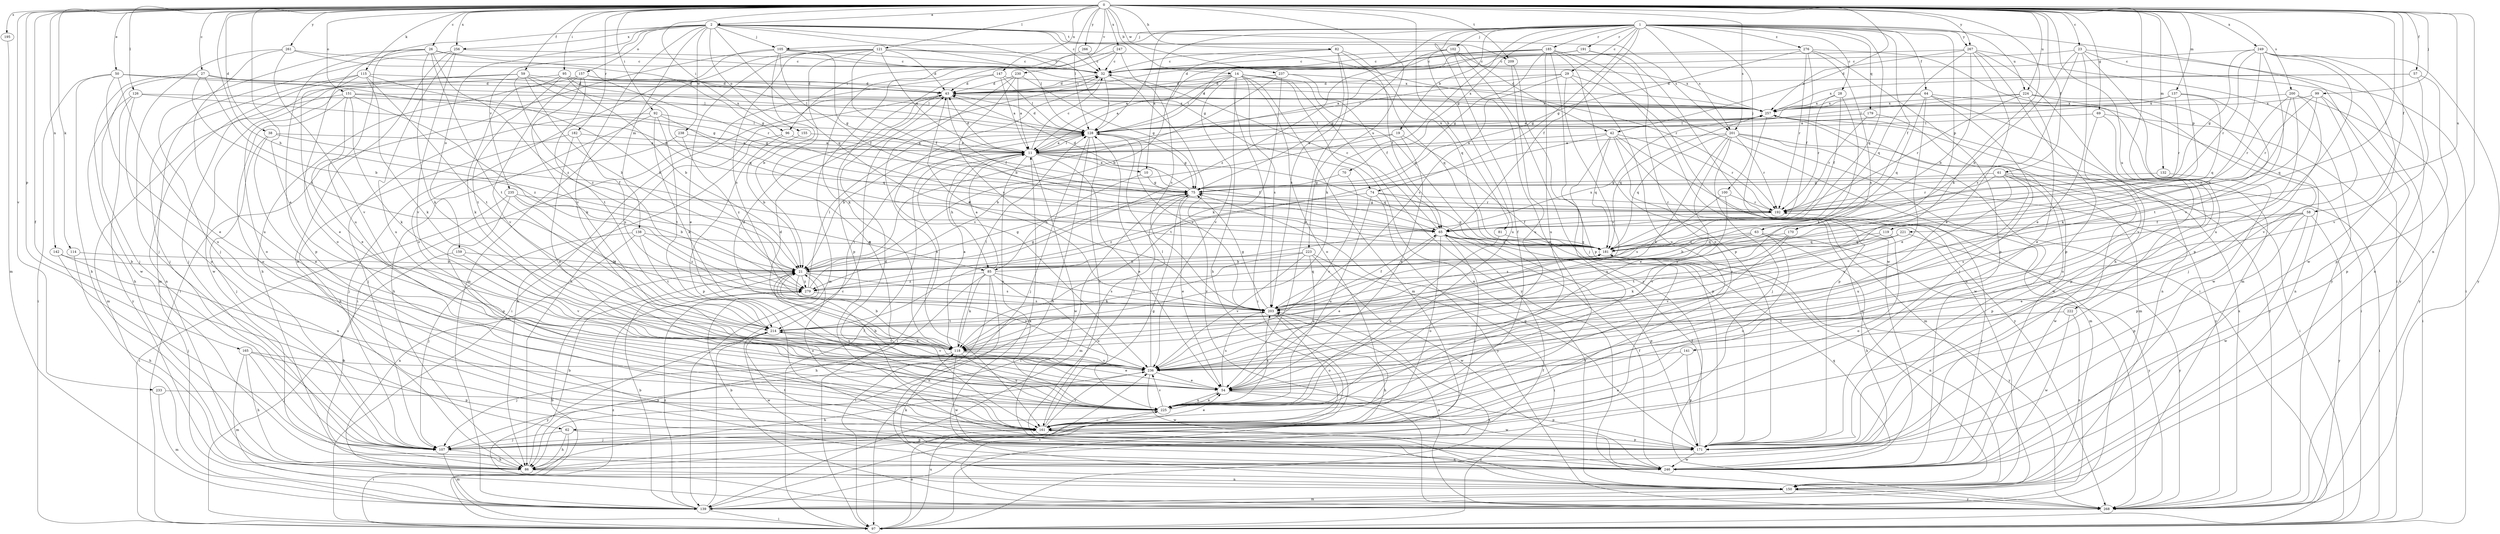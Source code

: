 strict digraph  {
0;
1;
2;
10;
11;
14;
19;
21;
23;
26;
27;
28;
29;
32;
38;
42;
43;
50;
54;
57;
58;
59;
61;
62;
63;
64;
65;
69;
70;
74;
75;
81;
82;
85;
86;
92;
95;
96;
97;
99;
100;
102;
105;
107;
114;
115;
118;
119;
121;
126;
128;
132;
137;
138;
139;
141;
142;
147;
150;
151;
155;
157;
159;
161;
165;
170;
171;
179;
181;
182;
185;
191;
192;
195;
200;
201;
203;
209;
214;
221;
222;
223;
224;
225;
230;
233;
235;
236;
237;
238;
246;
247;
249;
256;
257;
261;
266;
267;
268;
276;
279;
0 -> 2  [label=a];
0 -> 14  [label=b];
0 -> 23  [label=c];
0 -> 26  [label=c];
0 -> 27  [label=c];
0 -> 38  [label=d];
0 -> 42  [label=d];
0 -> 50  [label=e];
0 -> 54  [label=e];
0 -> 57  [label=f];
0 -> 58  [label=f];
0 -> 59  [label=f];
0 -> 61  [label=f];
0 -> 62  [label=f];
0 -> 69  [label=g];
0 -> 81  [label=h];
0 -> 82  [label=h];
0 -> 85  [label=h];
0 -> 92  [label=i];
0 -> 95  [label=i];
0 -> 96  [label=i];
0 -> 99  [label=j];
0 -> 114  [label=k];
0 -> 115  [label=k];
0 -> 118  [label=k];
0 -> 119  [label=l];
0 -> 121  [label=l];
0 -> 126  [label=l];
0 -> 128  [label=l];
0 -> 132  [label=m];
0 -> 137  [label=m];
0 -> 141  [label=n];
0 -> 142  [label=n];
0 -> 147  [label=n];
0 -> 150  [label=n];
0 -> 151  [label=o];
0 -> 165  [label=p];
0 -> 170  [label=p];
0 -> 182  [label=r];
0 -> 195  [label=s];
0 -> 200  [label=s];
0 -> 201  [label=s];
0 -> 209  [label=t];
0 -> 221  [label=u];
0 -> 222  [label=u];
0 -> 223  [label=u];
0 -> 224  [label=u];
0 -> 230  [label=v];
0 -> 233  [label=v];
0 -> 237  [label=w];
0 -> 247  [label=x];
0 -> 249  [label=x];
0 -> 256  [label=x];
0 -> 261  [label=y];
0 -> 266  [label=y];
0 -> 267  [label=y];
1 -> 10  [label=a];
1 -> 19  [label=b];
1 -> 28  [label=c];
1 -> 29  [label=c];
1 -> 62  [label=f];
1 -> 63  [label=f];
1 -> 64  [label=f];
1 -> 65  [label=f];
1 -> 70  [label=g];
1 -> 74  [label=g];
1 -> 96  [label=i];
1 -> 97  [label=i];
1 -> 100  [label=j];
1 -> 102  [label=j];
1 -> 105  [label=j];
1 -> 118  [label=k];
1 -> 128  [label=l];
1 -> 170  [label=p];
1 -> 179  [label=q];
1 -> 181  [label=q];
1 -> 185  [label=r];
1 -> 191  [label=r];
1 -> 201  [label=s];
1 -> 224  [label=u];
1 -> 267  [label=y];
1 -> 276  [label=z];
1 -> 279  [label=z];
2 -> 32  [label=c];
2 -> 42  [label=d];
2 -> 74  [label=g];
2 -> 105  [label=j];
2 -> 128  [label=l];
2 -> 138  [label=m];
2 -> 155  [label=o];
2 -> 157  [label=o];
2 -> 159  [label=o];
2 -> 181  [label=q];
2 -> 201  [label=s];
2 -> 209  [label=t];
2 -> 225  [label=u];
2 -> 235  [label=v];
2 -> 236  [label=v];
2 -> 238  [label=w];
2 -> 256  [label=x];
10 -> 75  [label=g];
10 -> 85  [label=h];
11 -> 10  [label=a];
11 -> 32  [label=c];
11 -> 43  [label=d];
11 -> 54  [label=e];
11 -> 65  [label=f];
11 -> 85  [label=h];
11 -> 97  [label=i];
11 -> 128  [label=l];
11 -> 181  [label=q];
11 -> 214  [label=t];
11 -> 225  [label=u];
11 -> 246  [label=w];
14 -> 11  [label=a];
14 -> 43  [label=d];
14 -> 86  [label=h];
14 -> 97  [label=i];
14 -> 128  [label=l];
14 -> 139  [label=m];
14 -> 150  [label=n];
14 -> 161  [label=o];
14 -> 181  [label=q];
14 -> 203  [label=s];
14 -> 236  [label=v];
14 -> 268  [label=y];
19 -> 11  [label=a];
19 -> 21  [label=b];
19 -> 54  [label=e];
19 -> 171  [label=p];
21 -> 75  [label=g];
21 -> 161  [label=o];
21 -> 203  [label=s];
21 -> 225  [label=u];
21 -> 236  [label=v];
21 -> 279  [label=z];
23 -> 21  [label=b];
23 -> 32  [label=c];
23 -> 54  [label=e];
23 -> 97  [label=i];
23 -> 171  [label=p];
23 -> 203  [label=s];
23 -> 268  [label=y];
26 -> 32  [label=c];
26 -> 75  [label=g];
26 -> 107  [label=j];
26 -> 118  [label=k];
26 -> 161  [label=o];
26 -> 171  [label=p];
26 -> 214  [label=t];
26 -> 279  [label=z];
27 -> 21  [label=b];
27 -> 43  [label=d];
27 -> 75  [label=g];
27 -> 107  [label=j];
27 -> 246  [label=w];
27 -> 279  [label=z];
28 -> 65  [label=f];
28 -> 118  [label=k];
28 -> 192  [label=r];
28 -> 257  [label=x];
29 -> 43  [label=d];
29 -> 128  [label=l];
29 -> 150  [label=n];
29 -> 203  [label=s];
29 -> 225  [label=u];
29 -> 236  [label=v];
32 -> 43  [label=d];
32 -> 128  [label=l];
32 -> 236  [label=v];
32 -> 268  [label=y];
38 -> 11  [label=a];
38 -> 54  [label=e];
38 -> 65  [label=f];
38 -> 107  [label=j];
42 -> 11  [label=a];
42 -> 139  [label=m];
42 -> 150  [label=n];
42 -> 181  [label=q];
42 -> 192  [label=r];
42 -> 214  [label=t];
42 -> 225  [label=u];
42 -> 268  [label=y];
43 -> 32  [label=c];
43 -> 65  [label=f];
43 -> 86  [label=h];
43 -> 97  [label=i];
43 -> 257  [label=x];
50 -> 43  [label=d];
50 -> 54  [label=e];
50 -> 86  [label=h];
50 -> 97  [label=i];
50 -> 225  [label=u];
50 -> 257  [label=x];
54 -> 21  [label=b];
54 -> 171  [label=p];
54 -> 203  [label=s];
54 -> 225  [label=u];
54 -> 246  [label=w];
57 -> 43  [label=d];
57 -> 171  [label=p];
57 -> 236  [label=v];
57 -> 257  [label=x];
58 -> 54  [label=e];
58 -> 65  [label=f];
58 -> 171  [label=p];
58 -> 203  [label=s];
58 -> 246  [label=w];
58 -> 268  [label=y];
59 -> 21  [label=b];
59 -> 43  [label=d];
59 -> 107  [label=j];
59 -> 128  [label=l];
59 -> 181  [label=q];
59 -> 246  [label=w];
59 -> 279  [label=z];
61 -> 75  [label=g];
61 -> 97  [label=i];
61 -> 171  [label=p];
61 -> 192  [label=r];
61 -> 225  [label=u];
61 -> 236  [label=v];
61 -> 246  [label=w];
62 -> 86  [label=h];
62 -> 97  [label=i];
62 -> 107  [label=j];
62 -> 171  [label=p];
63 -> 21  [label=b];
63 -> 86  [label=h];
63 -> 161  [label=o];
63 -> 181  [label=q];
63 -> 203  [label=s];
63 -> 268  [label=y];
64 -> 11  [label=a];
64 -> 54  [label=e];
64 -> 97  [label=i];
64 -> 107  [label=j];
64 -> 150  [label=n];
64 -> 181  [label=q];
64 -> 257  [label=x];
65 -> 32  [label=c];
65 -> 54  [label=e];
65 -> 107  [label=j];
65 -> 161  [label=o];
65 -> 171  [label=p];
65 -> 181  [label=q];
69 -> 97  [label=i];
69 -> 128  [label=l];
69 -> 161  [label=o];
69 -> 171  [label=p];
70 -> 75  [label=g];
70 -> 236  [label=v];
74 -> 181  [label=q];
74 -> 192  [label=r];
74 -> 225  [label=u];
74 -> 268  [label=y];
74 -> 279  [label=z];
75 -> 43  [label=d];
75 -> 54  [label=e];
75 -> 97  [label=i];
75 -> 139  [label=m];
75 -> 192  [label=r];
81 -> 181  [label=q];
81 -> 225  [label=u];
82 -> 21  [label=b];
82 -> 32  [label=c];
82 -> 54  [label=e];
82 -> 65  [label=f];
82 -> 181  [label=q];
82 -> 203  [label=s];
85 -> 11  [label=a];
85 -> 86  [label=h];
85 -> 97  [label=i];
85 -> 118  [label=k];
85 -> 150  [label=n];
85 -> 203  [label=s];
85 -> 225  [label=u];
85 -> 257  [label=x];
85 -> 279  [label=z];
86 -> 21  [label=b];
86 -> 150  [label=n];
92 -> 86  [label=h];
92 -> 107  [label=j];
92 -> 118  [label=k];
92 -> 128  [label=l];
92 -> 181  [label=q];
92 -> 214  [label=t];
95 -> 21  [label=b];
95 -> 43  [label=d];
95 -> 118  [label=k];
95 -> 128  [label=l];
95 -> 161  [label=o];
95 -> 214  [label=t];
95 -> 257  [label=x];
96 -> 11  [label=a];
96 -> 86  [label=h];
96 -> 171  [label=p];
97 -> 21  [label=b];
97 -> 128  [label=l];
97 -> 161  [label=o];
97 -> 203  [label=s];
97 -> 225  [label=u];
97 -> 279  [label=z];
99 -> 171  [label=p];
99 -> 181  [label=q];
99 -> 192  [label=r];
99 -> 236  [label=v];
99 -> 257  [label=x];
100 -> 192  [label=r];
100 -> 203  [label=s];
100 -> 236  [label=v];
102 -> 32  [label=c];
102 -> 75  [label=g];
102 -> 161  [label=o];
102 -> 225  [label=u];
102 -> 257  [label=x];
102 -> 268  [label=y];
105 -> 21  [label=b];
105 -> 32  [label=c];
105 -> 65  [label=f];
105 -> 75  [label=g];
105 -> 97  [label=i];
105 -> 161  [label=o];
105 -> 257  [label=x];
107 -> 86  [label=h];
107 -> 139  [label=m];
114 -> 21  [label=b];
114 -> 86  [label=h];
115 -> 21  [label=b];
115 -> 43  [label=d];
115 -> 54  [label=e];
115 -> 107  [label=j];
115 -> 118  [label=k];
115 -> 150  [label=n];
115 -> 214  [label=t];
118 -> 11  [label=a];
118 -> 21  [label=b];
118 -> 43  [label=d];
118 -> 54  [label=e];
118 -> 107  [label=j];
118 -> 128  [label=l];
118 -> 214  [label=t];
118 -> 225  [label=u];
118 -> 236  [label=v];
118 -> 246  [label=w];
119 -> 161  [label=o];
119 -> 181  [label=q];
119 -> 214  [label=t];
121 -> 11  [label=a];
121 -> 32  [label=c];
121 -> 43  [label=d];
121 -> 54  [label=e];
121 -> 65  [label=f];
121 -> 139  [label=m];
121 -> 161  [label=o];
121 -> 192  [label=r];
121 -> 203  [label=s];
126 -> 75  [label=g];
126 -> 86  [label=h];
126 -> 161  [label=o];
126 -> 257  [label=x];
126 -> 268  [label=y];
128 -> 11  [label=a];
128 -> 21  [label=b];
128 -> 43  [label=d];
128 -> 75  [label=g];
128 -> 86  [label=h];
128 -> 107  [label=j];
128 -> 161  [label=o];
128 -> 203  [label=s];
128 -> 257  [label=x];
132 -> 75  [label=g];
132 -> 171  [label=p];
137 -> 11  [label=a];
137 -> 181  [label=q];
137 -> 192  [label=r];
137 -> 214  [label=t];
137 -> 257  [label=x];
138 -> 107  [label=j];
138 -> 150  [label=n];
138 -> 181  [label=q];
138 -> 214  [label=t];
138 -> 279  [label=z];
139 -> 21  [label=b];
139 -> 32  [label=c];
139 -> 65  [label=f];
139 -> 97  [label=i];
139 -> 279  [label=z];
141 -> 161  [label=o];
141 -> 171  [label=p];
141 -> 236  [label=v];
142 -> 21  [label=b];
142 -> 107  [label=j];
142 -> 225  [label=u];
147 -> 11  [label=a];
147 -> 43  [label=d];
147 -> 97  [label=i];
147 -> 128  [label=l];
147 -> 257  [label=x];
150 -> 11  [label=a];
150 -> 139  [label=m];
150 -> 161  [label=o];
150 -> 268  [label=y];
151 -> 54  [label=e];
151 -> 75  [label=g];
151 -> 118  [label=k];
151 -> 139  [label=m];
151 -> 161  [label=o];
151 -> 257  [label=x];
151 -> 279  [label=z];
155 -> 11  [label=a];
155 -> 21  [label=b];
157 -> 43  [label=d];
157 -> 86  [label=h];
157 -> 118  [label=k];
157 -> 128  [label=l];
157 -> 214  [label=t];
157 -> 236  [label=v];
159 -> 21  [label=b];
159 -> 86  [label=h];
159 -> 236  [label=v];
161 -> 43  [label=d];
161 -> 54  [label=e];
161 -> 75  [label=g];
161 -> 107  [label=j];
161 -> 150  [label=n];
161 -> 171  [label=p];
161 -> 236  [label=v];
165 -> 86  [label=h];
165 -> 107  [label=j];
165 -> 139  [label=m];
165 -> 171  [label=p];
165 -> 236  [label=v];
170 -> 118  [label=k];
170 -> 181  [label=q];
170 -> 236  [label=v];
171 -> 65  [label=f];
171 -> 75  [label=g];
171 -> 128  [label=l];
171 -> 214  [label=t];
171 -> 246  [label=w];
179 -> 128  [label=l];
179 -> 192  [label=r];
179 -> 246  [label=w];
181 -> 21  [label=b];
181 -> 150  [label=n];
181 -> 268  [label=y];
182 -> 11  [label=a];
182 -> 54  [label=e];
182 -> 86  [label=h];
182 -> 203  [label=s];
185 -> 11  [label=a];
185 -> 32  [label=c];
185 -> 43  [label=d];
185 -> 75  [label=g];
185 -> 97  [label=i];
185 -> 107  [label=j];
185 -> 171  [label=p];
185 -> 225  [label=u];
185 -> 246  [label=w];
191 -> 11  [label=a];
191 -> 32  [label=c];
191 -> 128  [label=l];
191 -> 161  [label=o];
191 -> 268  [label=y];
192 -> 65  [label=f];
192 -> 75  [label=g];
195 -> 139  [label=m];
200 -> 107  [label=j];
200 -> 118  [label=k];
200 -> 192  [label=r];
200 -> 236  [label=v];
200 -> 257  [label=x];
200 -> 268  [label=y];
201 -> 11  [label=a];
201 -> 54  [label=e];
201 -> 97  [label=i];
201 -> 107  [label=j];
201 -> 118  [label=k];
201 -> 139  [label=m];
201 -> 181  [label=q];
201 -> 192  [label=r];
201 -> 268  [label=y];
203 -> 43  [label=d];
203 -> 65  [label=f];
203 -> 75  [label=g];
203 -> 86  [label=h];
203 -> 161  [label=o];
203 -> 214  [label=t];
209 -> 171  [label=p];
209 -> 225  [label=u];
214 -> 118  [label=k];
214 -> 236  [label=v];
214 -> 246  [label=w];
214 -> 268  [label=y];
221 -> 181  [label=q];
221 -> 203  [label=s];
221 -> 268  [label=y];
221 -> 279  [label=z];
222 -> 150  [label=n];
222 -> 214  [label=t];
222 -> 246  [label=w];
223 -> 21  [label=b];
223 -> 54  [label=e];
223 -> 97  [label=i];
223 -> 118  [label=k];
223 -> 236  [label=v];
223 -> 246  [label=w];
224 -> 54  [label=e];
224 -> 128  [label=l];
224 -> 150  [label=n];
224 -> 192  [label=r];
224 -> 246  [label=w];
224 -> 257  [label=x];
225 -> 54  [label=e];
225 -> 161  [label=o];
225 -> 203  [label=s];
225 -> 236  [label=v];
230 -> 11  [label=a];
230 -> 43  [label=d];
230 -> 75  [label=g];
230 -> 161  [label=o];
230 -> 203  [label=s];
233 -> 139  [label=m];
233 -> 225  [label=u];
235 -> 21  [label=b];
235 -> 97  [label=i];
235 -> 161  [label=o];
235 -> 192  [label=r];
235 -> 214  [label=t];
236 -> 43  [label=d];
236 -> 54  [label=e];
236 -> 86  [label=h];
236 -> 128  [label=l];
236 -> 246  [label=w];
237 -> 21  [label=b];
237 -> 43  [label=d];
237 -> 65  [label=f];
237 -> 118  [label=k];
237 -> 181  [label=q];
238 -> 11  [label=a];
238 -> 107  [label=j];
238 -> 279  [label=z];
246 -> 65  [label=f];
246 -> 118  [label=k];
246 -> 181  [label=q];
246 -> 192  [label=r];
247 -> 32  [label=c];
247 -> 139  [label=m];
247 -> 171  [label=p];
247 -> 203  [label=s];
249 -> 32  [label=c];
249 -> 75  [label=g];
249 -> 150  [label=n];
249 -> 192  [label=r];
249 -> 203  [label=s];
249 -> 225  [label=u];
249 -> 236  [label=v];
249 -> 246  [label=w];
249 -> 268  [label=y];
256 -> 32  [label=c];
256 -> 139  [label=m];
256 -> 225  [label=u];
256 -> 236  [label=v];
256 -> 246  [label=w];
257 -> 128  [label=l];
257 -> 139  [label=m];
257 -> 171  [label=p];
257 -> 181  [label=q];
257 -> 246  [label=w];
257 -> 268  [label=y];
261 -> 32  [label=c];
261 -> 107  [label=j];
261 -> 192  [label=r];
261 -> 225  [label=u];
261 -> 236  [label=v];
266 -> 32  [label=c];
266 -> 118  [label=k];
267 -> 21  [label=b];
267 -> 32  [label=c];
267 -> 54  [label=e];
267 -> 86  [label=h];
267 -> 171  [label=p];
267 -> 181  [label=q];
267 -> 257  [label=x];
267 -> 268  [label=y];
268 -> 21  [label=b];
268 -> 203  [label=s];
268 -> 236  [label=v];
268 -> 257  [label=x];
276 -> 32  [label=c];
276 -> 65  [label=f];
276 -> 75  [label=g];
276 -> 139  [label=m];
276 -> 171  [label=p];
276 -> 192  [label=r];
276 -> 203  [label=s];
279 -> 75  [label=g];
279 -> 128  [label=l];
279 -> 181  [label=q];
279 -> 203  [label=s];
}
